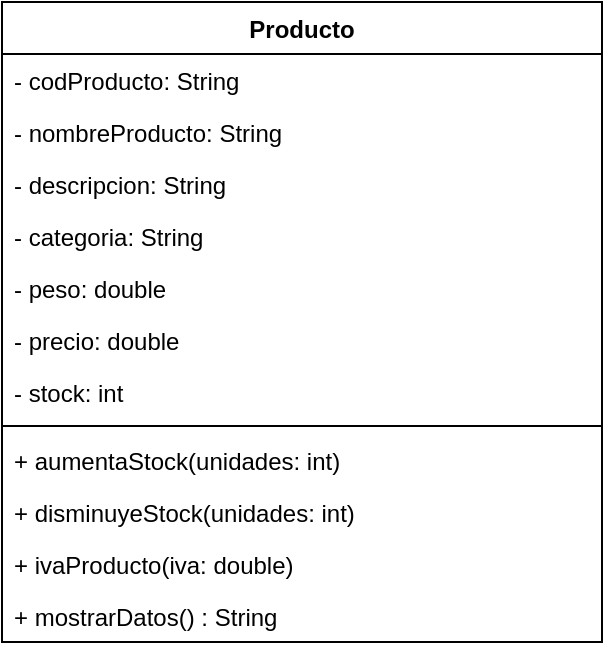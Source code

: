 <mxfile version="23.1.0" type="github">
  <diagram name="Página-1" id="GeGgyb1J3ga4p5znkiC9">
    <mxGraphModel dx="1434" dy="738" grid="1" gridSize="10" guides="1" tooltips="1" connect="1" arrows="1" fold="1" page="1" pageScale="1" pageWidth="827" pageHeight="1169" math="0" shadow="0">
      <root>
        <mxCell id="0" />
        <mxCell id="1" parent="0" />
        <mxCell id="ycPbzFvLhqrlPb3A_88H-2" value="Producto" style="swimlane;fontStyle=1;align=center;verticalAlign=top;childLayout=stackLayout;horizontal=1;startSize=26;horizontalStack=0;resizeParent=1;resizeParentMax=0;resizeLast=0;collapsible=1;marginBottom=0;whiteSpace=wrap;html=1;" vertex="1" parent="1">
          <mxGeometry x="330" y="340" width="300" height="320" as="geometry" />
        </mxCell>
        <mxCell id="ycPbzFvLhqrlPb3A_88H-3" value="- codProducto: String" style="text;strokeColor=none;fillColor=none;align=left;verticalAlign=top;spacingLeft=4;spacingRight=4;overflow=hidden;rotatable=0;points=[[0,0.5],[1,0.5]];portConstraint=eastwest;whiteSpace=wrap;html=1;" vertex="1" parent="ycPbzFvLhqrlPb3A_88H-2">
          <mxGeometry y="26" width="300" height="26" as="geometry" />
        </mxCell>
        <mxCell id="ycPbzFvLhqrlPb3A_88H-6" value="- nombreProducto: String" style="text;strokeColor=none;fillColor=none;align=left;verticalAlign=top;spacingLeft=4;spacingRight=4;overflow=hidden;rotatable=0;points=[[0,0.5],[1,0.5]];portConstraint=eastwest;whiteSpace=wrap;html=1;" vertex="1" parent="ycPbzFvLhqrlPb3A_88H-2">
          <mxGeometry y="52" width="300" height="26" as="geometry" />
        </mxCell>
        <mxCell id="ycPbzFvLhqrlPb3A_88H-7" value="- descripcion: String" style="text;strokeColor=none;fillColor=none;align=left;verticalAlign=top;spacingLeft=4;spacingRight=4;overflow=hidden;rotatable=0;points=[[0,0.5],[1,0.5]];portConstraint=eastwest;whiteSpace=wrap;html=1;" vertex="1" parent="ycPbzFvLhqrlPb3A_88H-2">
          <mxGeometry y="78" width="300" height="26" as="geometry" />
        </mxCell>
        <mxCell id="ycPbzFvLhqrlPb3A_88H-8" value="- categoria: String" style="text;strokeColor=none;fillColor=none;align=left;verticalAlign=top;spacingLeft=4;spacingRight=4;overflow=hidden;rotatable=0;points=[[0,0.5],[1,0.5]];portConstraint=eastwest;whiteSpace=wrap;html=1;" vertex="1" parent="ycPbzFvLhqrlPb3A_88H-2">
          <mxGeometry y="104" width="300" height="26" as="geometry" />
        </mxCell>
        <mxCell id="ycPbzFvLhqrlPb3A_88H-9" value="- peso: double" style="text;strokeColor=none;fillColor=none;align=left;verticalAlign=top;spacingLeft=4;spacingRight=4;overflow=hidden;rotatable=0;points=[[0,0.5],[1,0.5]];portConstraint=eastwest;whiteSpace=wrap;html=1;" vertex="1" parent="ycPbzFvLhqrlPb3A_88H-2">
          <mxGeometry y="130" width="300" height="26" as="geometry" />
        </mxCell>
        <mxCell id="ycPbzFvLhqrlPb3A_88H-10" value="- precio: double" style="text;strokeColor=none;fillColor=none;align=left;verticalAlign=top;spacingLeft=4;spacingRight=4;overflow=hidden;rotatable=0;points=[[0,0.5],[1,0.5]];portConstraint=eastwest;whiteSpace=wrap;html=1;" vertex="1" parent="ycPbzFvLhqrlPb3A_88H-2">
          <mxGeometry y="156" width="300" height="26" as="geometry" />
        </mxCell>
        <mxCell id="ycPbzFvLhqrlPb3A_88H-11" value="- stock: int" style="text;strokeColor=none;fillColor=none;align=left;verticalAlign=top;spacingLeft=4;spacingRight=4;overflow=hidden;rotatable=0;points=[[0,0.5],[1,0.5]];portConstraint=eastwest;whiteSpace=wrap;html=1;" vertex="1" parent="ycPbzFvLhqrlPb3A_88H-2">
          <mxGeometry y="182" width="300" height="26" as="geometry" />
        </mxCell>
        <mxCell id="ycPbzFvLhqrlPb3A_88H-4" value="" style="line;strokeWidth=1;fillColor=none;align=left;verticalAlign=middle;spacingTop=-1;spacingLeft=3;spacingRight=3;rotatable=0;labelPosition=right;points=[];portConstraint=eastwest;strokeColor=inherit;" vertex="1" parent="ycPbzFvLhqrlPb3A_88H-2">
          <mxGeometry y="208" width="300" height="8" as="geometry" />
        </mxCell>
        <mxCell id="ycPbzFvLhqrlPb3A_88H-5" value="+ aumentaStock(unidades: int)" style="text;strokeColor=none;fillColor=none;align=left;verticalAlign=top;spacingLeft=4;spacingRight=4;overflow=hidden;rotatable=0;points=[[0,0.5],[1,0.5]];portConstraint=eastwest;whiteSpace=wrap;html=1;" vertex="1" parent="ycPbzFvLhqrlPb3A_88H-2">
          <mxGeometry y="216" width="300" height="26" as="geometry" />
        </mxCell>
        <mxCell id="ycPbzFvLhqrlPb3A_88H-12" value="+ disminuyeStock(unidades: int)" style="text;strokeColor=none;fillColor=none;align=left;verticalAlign=top;spacingLeft=4;spacingRight=4;overflow=hidden;rotatable=0;points=[[0,0.5],[1,0.5]];portConstraint=eastwest;whiteSpace=wrap;html=1;" vertex="1" parent="ycPbzFvLhqrlPb3A_88H-2">
          <mxGeometry y="242" width="300" height="26" as="geometry" />
        </mxCell>
        <mxCell id="ycPbzFvLhqrlPb3A_88H-13" value="+ ivaProducto(iva: double)" style="text;strokeColor=none;fillColor=none;align=left;verticalAlign=top;spacingLeft=4;spacingRight=4;overflow=hidden;rotatable=0;points=[[0,0.5],[1,0.5]];portConstraint=eastwest;whiteSpace=wrap;html=1;" vertex="1" parent="ycPbzFvLhqrlPb3A_88H-2">
          <mxGeometry y="268" width="300" height="26" as="geometry" />
        </mxCell>
        <mxCell id="ycPbzFvLhqrlPb3A_88H-14" value="+ mostrarDatos() : String" style="text;strokeColor=none;fillColor=none;align=left;verticalAlign=top;spacingLeft=4;spacingRight=4;overflow=hidden;rotatable=0;points=[[0,0.5],[1,0.5]];portConstraint=eastwest;whiteSpace=wrap;html=1;" vertex="1" parent="ycPbzFvLhqrlPb3A_88H-2">
          <mxGeometry y="294" width="300" height="26" as="geometry" />
        </mxCell>
      </root>
    </mxGraphModel>
  </diagram>
</mxfile>

